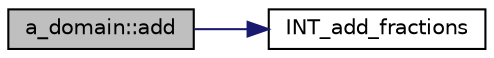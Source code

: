 digraph "a_domain::add"
{
  edge [fontname="Helvetica",fontsize="10",labelfontname="Helvetica",labelfontsize="10"];
  node [fontname="Helvetica",fontsize="10",shape=record];
  rankdir="LR";
  Node6 [label="a_domain::add",height=0.2,width=0.4,color="black", fillcolor="grey75", style="filled", fontcolor="black"];
  Node6 -> Node7 [color="midnightblue",fontsize="10",style="solid",fontname="Helvetica"];
  Node7 [label="INT_add_fractions",height=0.2,width=0.4,color="black", fillcolor="white", style="filled",URL="$de/dc5/algebra__and__number__theory_8h.html#a63dca96ff4af450258e99520cc36541c"];
}

